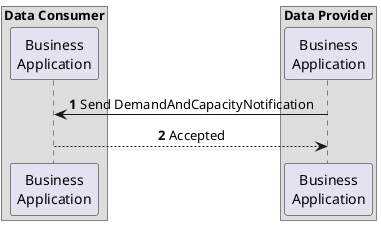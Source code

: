 @startuml Figure_1
autonumber
skinparam sequenceMessageAlign center

box "Data Consumer"
participant "Business\nApplication" as app_cons
end box

box "Data Provider"
participant "Business\nApplication" as app_prov
end box


app_cons <-  app_prov: Send DemandAndCapacityNotification
return Accepted

@enduml